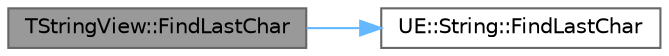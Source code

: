 digraph "TStringView::FindLastChar"
{
 // INTERACTIVE_SVG=YES
 // LATEX_PDF_SIZE
  bgcolor="transparent";
  edge [fontname=Helvetica,fontsize=10,labelfontname=Helvetica,labelfontsize=10];
  node [fontname=Helvetica,fontsize=10,shape=box,height=0.2,width=0.4];
  rankdir="LR";
  Node1 [id="Node000001",label="TStringView::FindLastChar",height=0.2,width=0.4,color="gray40", fillcolor="grey60", style="filled", fontcolor="black",tooltip="Search the view for the last occurrence of a character."];
  Node1 -> Node2 [id="edge1_Node000001_Node000002",color="steelblue1",style="solid",tooltip=" "];
  Node2 [id="Node000002",label="UE::String::FindLastChar",height=0.2,width=0.4,color="grey40", fillcolor="white", style="filled",URL="$d9/d2e/namespaceUE_1_1String.html#a9a8af7c6b4d1670a7890868091e6406a",tooltip="Search the view for the last occurrence of the search character."];
}
